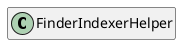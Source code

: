 @startuml
set namespaceSeparator \\
hide members
hide << alias >> circle

class FinderIndexerHelper
@enduml
